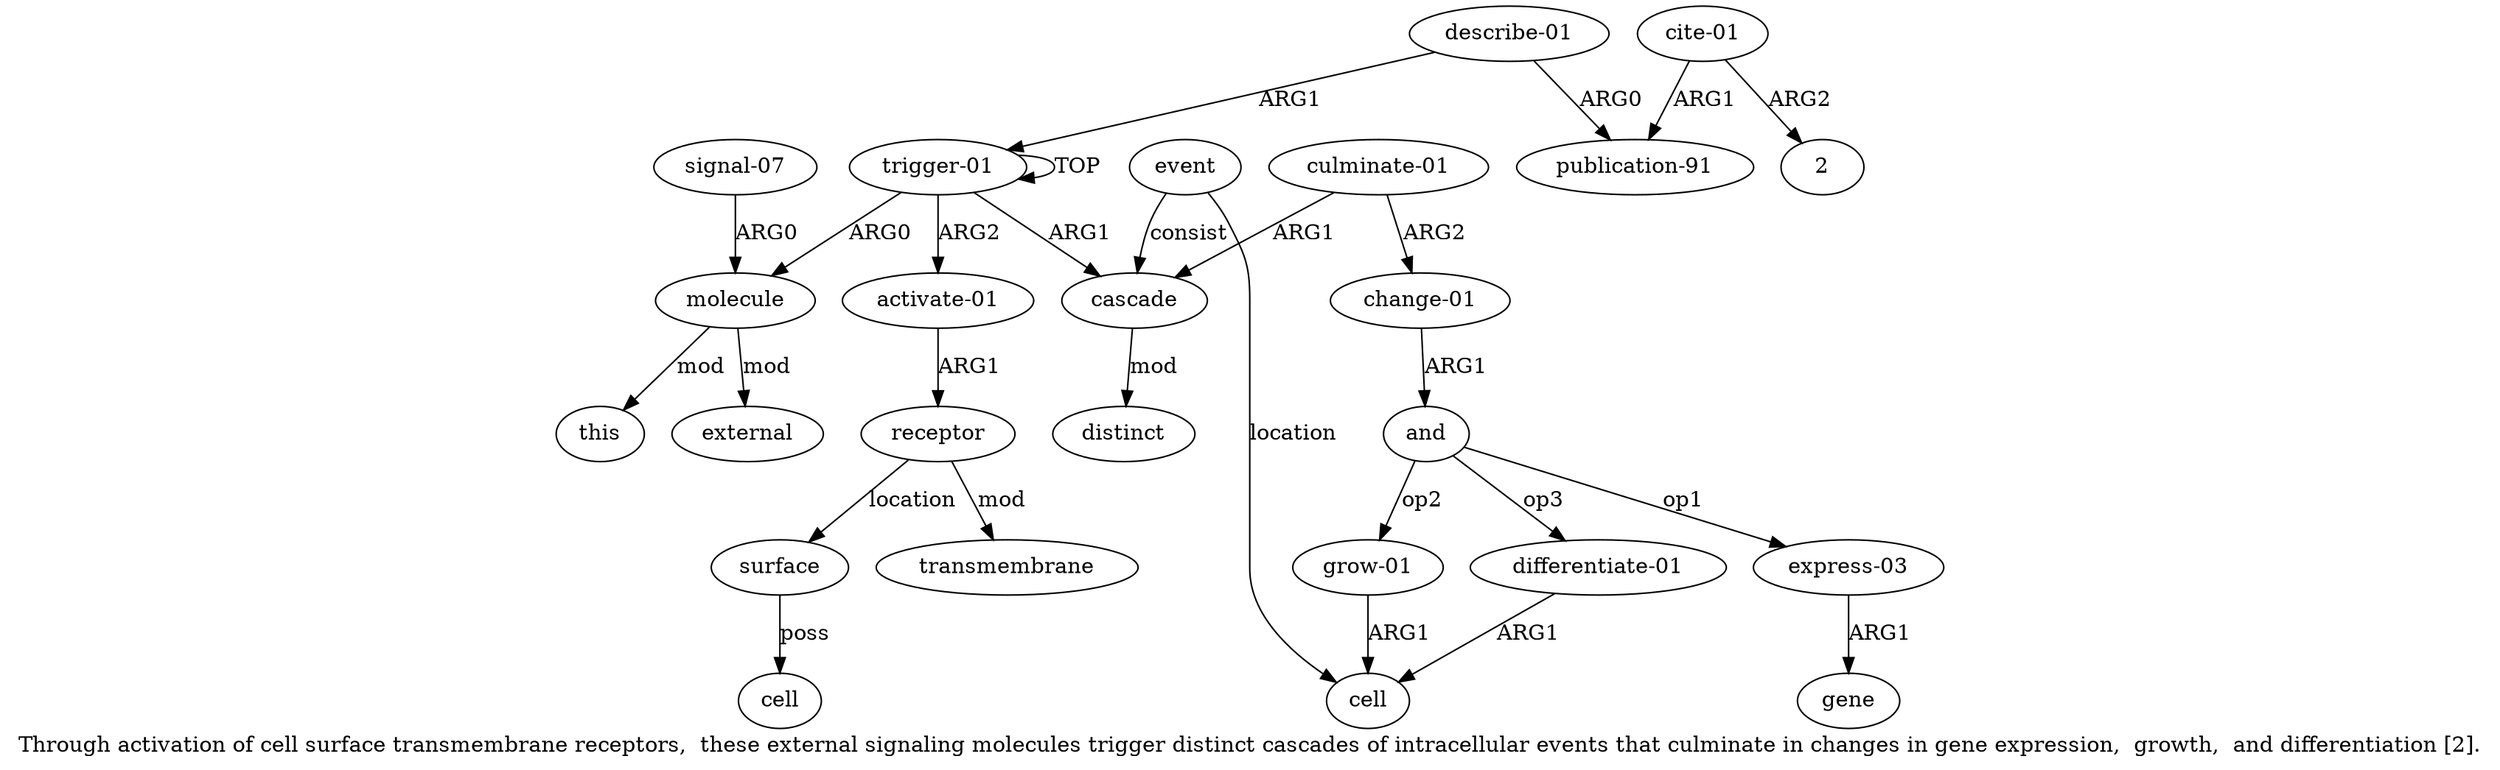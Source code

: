 digraph  {
	graph [label="Through activation of cell surface transmembrane receptors,  these external signaling molecules trigger distinct cascades of intracellular \
events that culminate in changes in gene expression,  growth,  and differentiation [2]."];
	node [label="\N"];
	a20	 [color=black,
		gold_ind=20,
		gold_label=cell,
		label=cell,
		test_ind=20,
		test_label=cell];
	a21	 [color=black,
		gold_ind=21,
		gold_label="describe-01",
		label="describe-01",
		test_ind=21,
		test_label="describe-01"];
	a22	 [color=black,
		gold_ind=22,
		gold_label="publication-91",
		label="publication-91",
		test_ind=22,
		test_label="publication-91"];
	a21 -> a22 [key=0,
	color=black,
	gold_label=ARG0,
	label=ARG0,
	test_label=ARG0];
a0 [color=black,
	gold_ind=0,
	gold_label="trigger-01",
	label="trigger-01",
	test_ind=0,
	test_label="trigger-01"];
a21 -> a0 [key=0,
color=black,
gold_label=ARG1,
label=ARG1,
test_label=ARG1];
a23 [color=black,
gold_ind=23,
gold_label="cite-01",
label="cite-01",
test_ind=23,
test_label="cite-01"];
a23 -> a22 [key=0,
color=black,
gold_label=ARG1,
label=ARG1,
test_label=ARG1];
"a23 2" [color=black,
gold_ind=-1,
gold_label=2,
label=2,
test_ind=-1,
test_label=2];
a23 -> "a23 2" [key=0,
color=black,
gold_label=ARG2,
label=ARG2,
test_label=ARG2];
a15 [color=black,
gold_ind=15,
gold_label="differentiate-01",
label="differentiate-01",
test_ind=15,
test_label="differentiate-01"];
a7 [color=black,
gold_ind=7,
gold_label=cell,
label=cell,
test_ind=7,
test_label=cell];
a15 -> a7 [key=0,
color=black,
gold_label=ARG1,
label=ARG1,
test_label=ARG1];
a14 [color=black,
gold_ind=14,
gold_label="grow-01",
label="grow-01",
test_ind=14,
test_label="grow-01"];
a14 -> a7 [key=0,
color=black,
gold_label=ARG1,
label=ARG1,
test_label=ARG1];
a17 [color=black,
gold_ind=17,
gold_label=receptor,
label=receptor,
test_ind=17,
test_label=receptor];
a19 [color=black,
gold_ind=19,
gold_label=surface,
label=surface,
test_ind=19,
test_label=surface];
a17 -> a19 [key=0,
color=black,
gold_label=location,
label=location,
test_label=location];
a18 [color=black,
gold_ind=18,
gold_label=transmembrane,
label=transmembrane,
test_ind=18,
test_label=transmembrane];
a17 -> a18 [key=0,
color=black,
gold_label=mod,
label=mod,
test_label=mod];
a16 [color=black,
gold_ind=16,
gold_label="activate-01",
label="activate-01",
test_ind=16,
test_label="activate-01"];
a16 -> a17 [key=0,
color=black,
gold_label=ARG1,
label=ARG1,
test_label=ARG1];
a11 [color=black,
gold_ind=11,
gold_label=and,
label=and,
test_ind=11,
test_label=and];
a11 -> a15 [key=0,
color=black,
gold_label=op3,
label=op3,
test_label=op3];
a11 -> a14 [key=0,
color=black,
gold_label=op2,
label=op2,
test_label=op2];
a12 [color=black,
gold_ind=12,
gold_label="express-03",
label="express-03",
test_ind=12,
test_label="express-03"];
a11 -> a12 [key=0,
color=black,
gold_label=op1,
label=op1,
test_label=op1];
a10 [color=black,
gold_ind=10,
gold_label="change-01",
label="change-01",
test_ind=10,
test_label="change-01"];
a10 -> a11 [key=0,
color=black,
gold_label=ARG1,
label=ARG1,
test_label=ARG1];
a13 [color=black,
gold_ind=13,
gold_label=gene,
label=gene,
test_ind=13,
test_label=gene];
a12 -> a13 [key=0,
color=black,
gold_label=ARG1,
label=ARG1,
test_label=ARG1];
a19 -> a20 [key=0,
color=black,
gold_label=poss,
label=poss,
test_label=poss];
a1 [color=black,
gold_ind=1,
gold_label=molecule,
label=molecule,
test_ind=1,
test_label=molecule];
a3 [color=black,
gold_ind=3,
gold_label=external,
label=external,
test_ind=3,
test_label=external];
a1 -> a3 [key=0,
color=black,
gold_label=mod,
label=mod,
test_label=mod];
a2 [color=black,
gold_ind=2,
gold_label=this,
label=this,
test_ind=2,
test_label=this];
a1 -> a2 [key=0,
color=black,
gold_label=mod,
label=mod,
test_label=mod];
a0 -> a16 [key=0,
color=black,
gold_label=ARG2,
label=ARG2,
test_label=ARG2];
a0 -> a1 [key=0,
color=black,
gold_label=ARG0,
label=ARG0,
test_label=ARG0];
a0 -> a0 [key=0,
color=black,
gold_label=TOP,
label=TOP,
test_label=TOP];
a5 [color=black,
gold_ind=5,
gold_label=cascade,
label=cascade,
test_ind=5,
test_label=cascade];
a0 -> a5 [key=0,
color=black,
gold_label=ARG1,
label=ARG1,
test_label=ARG1];
a8 [color=black,
gold_ind=8,
gold_label=distinct,
label=distinct,
test_ind=8,
test_label=distinct];
a5 -> a8 [key=0,
color=black,
gold_label=mod,
label=mod,
test_label=mod];
a4 [color=black,
gold_ind=4,
gold_label="signal-07",
label="signal-07",
test_ind=4,
test_label="signal-07"];
a4 -> a1 [key=0,
color=black,
gold_label=ARG0,
label=ARG0,
test_label=ARG0];
a6 [color=black,
gold_ind=6,
gold_label=event,
label=event,
test_ind=6,
test_label=event];
a6 -> a5 [key=0,
color=black,
gold_label=consist,
label=consist,
test_label=consist];
a6 -> a7 [key=0,
color=black,
gold_label=location,
label=location,
test_label=location];
a9 [color=black,
gold_ind=9,
gold_label="culminate-01",
label="culminate-01",
test_ind=9,
test_label="culminate-01"];
a9 -> a10 [key=0,
color=black,
gold_label=ARG2,
label=ARG2,
test_label=ARG2];
a9 -> a5 [key=0,
color=black,
gold_label=ARG1,
label=ARG1,
test_label=ARG1];
}
